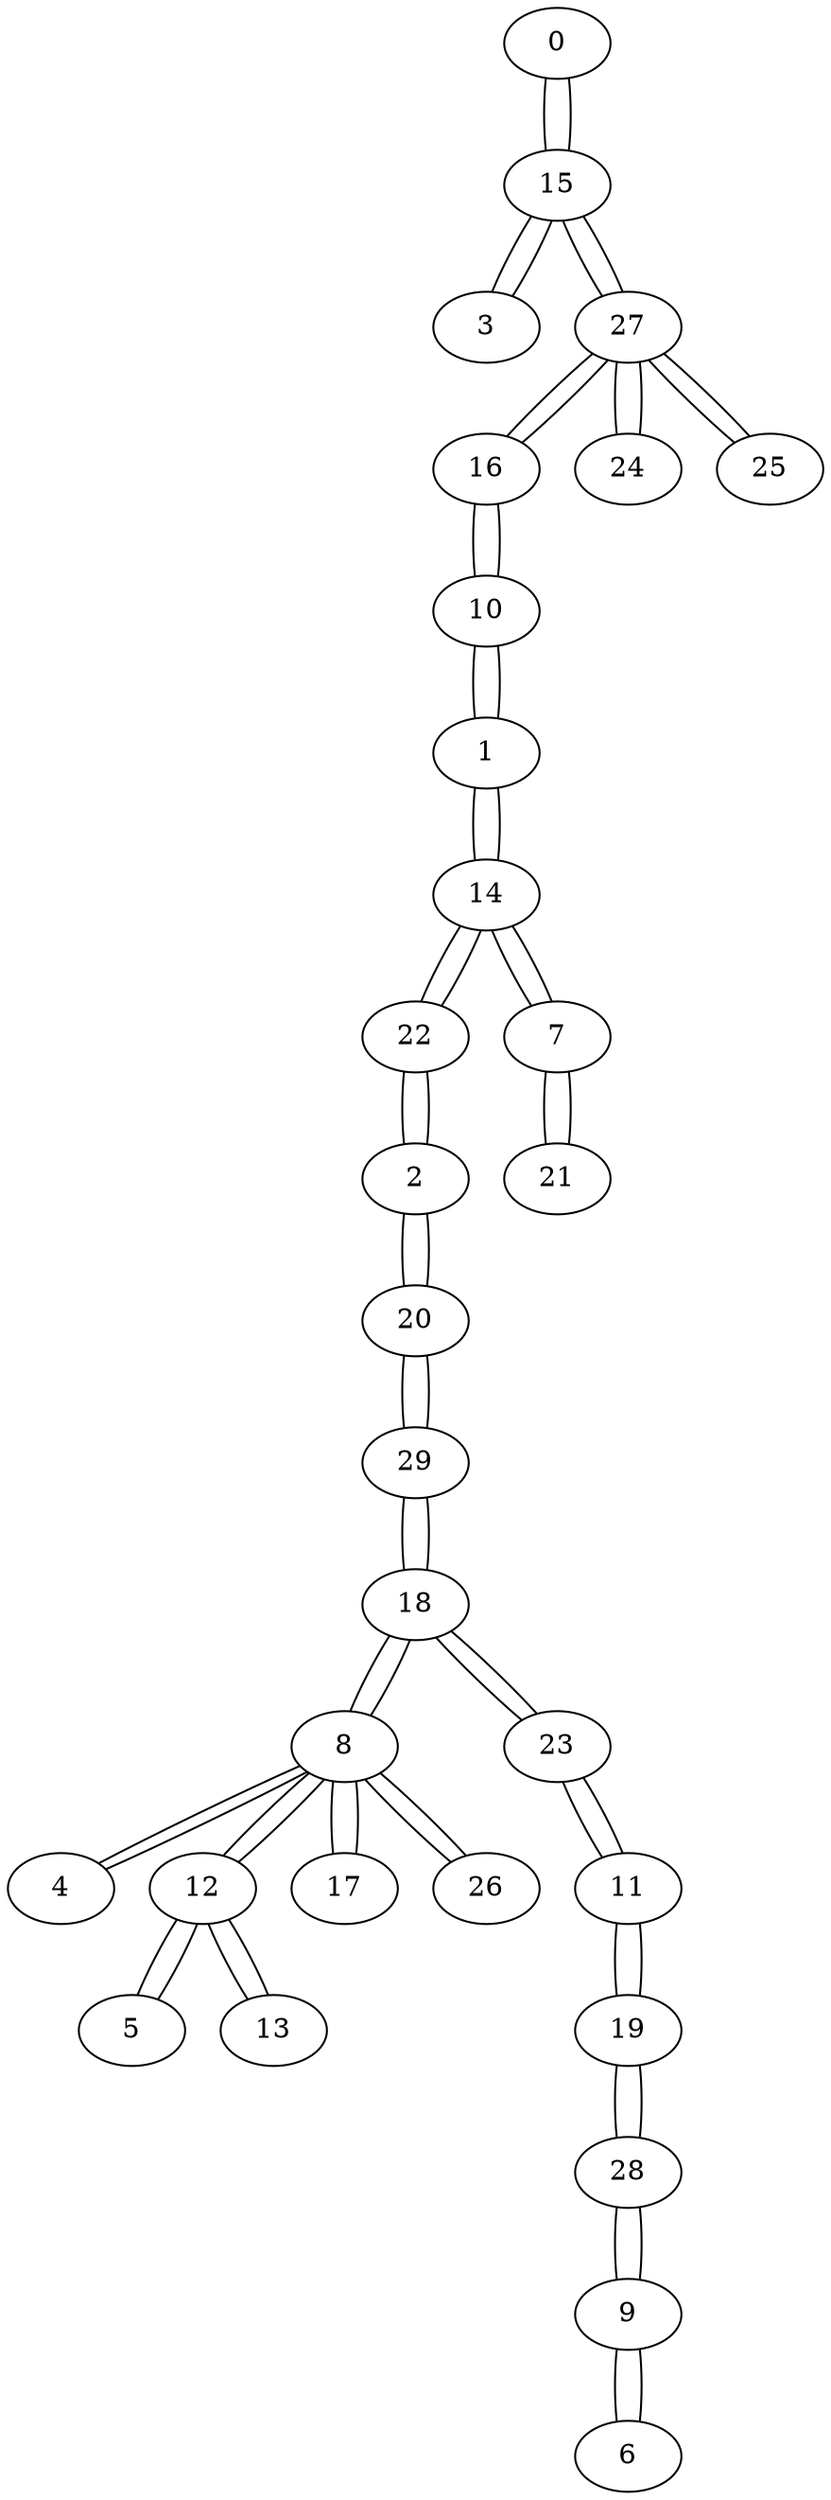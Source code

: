 graph {
0 -- 15 [ distancia=1 ]
1 -- 10 [ distancia=1 ]
1 -- 14 [ distancia=1 ]
2 -- 20 [ distancia=1 ]
2 -- 22 [ distancia=1 ]
3 -- 15 [ distancia=4 ]
4 -- 8 [ distancia=2 ]
5 -- 12 [ distancia=1 ]
6 -- 9 [ distancia=3 ]
7 -- 14 [ distancia=2 ]
7 -- 21 [ distancia=5 ]
8 -- 12 [ distancia=1 ]
8 -- 17 [ distancia=1 ]
8 -- 18 [ distancia=1 ]
8 -- 26 [ distancia=1 ]
8 -- 4 [ distancia=2 ]
9 -- 28 [ distancia=2 ]
9 -- 6 [ distancia=3 ]
10 -- 1 [ distancia=1 ]
10 -- 16 [ distancia=1 ]
11 -- 19 [ distancia=1 ]
11 -- 23 [ distancia=1 ]
12 -- 5 [ distancia=1 ]
12 -- 8 [ distancia=1 ]
12 -- 13 [ distancia=3 ]
13 -- 12 [ distancia=3 ]
14 -- 1 [ distancia=1 ]
14 -- 22 [ distancia=1 ]
14 -- 7 [ distancia=2 ]
15 -- 0 [ distancia=1 ]
15 -- 27 [ distancia=1 ]
15 -- 3 [ distancia=4 ]
16 -- 10 [ distancia=1 ]
16 -- 27 [ distancia=4 ]
17 -- 8 [ distancia=1 ]
18 -- 8 [ distancia=1 ]
18 -- 23 [ distancia=2 ]
18 -- 29 [ distancia=2 ]
19 -- 11 [ distancia=1 ]
19 -- 28 [ distancia=1 ]
20 -- 2 [ distancia=1 ]
20 -- 29 [ distancia=1 ]
21 -- 7 [ distancia=5 ]
22 -- 2 [ distancia=1 ]
22 -- 14 [ distancia=1 ]
23 -- 11 [ distancia=1 ]
23 -- 18 [ distancia=2 ]
24 -- 27 [ distancia=2 ]
25 -- 27 [ distancia=4 ]
26 -- 8 [ distancia=1 ]
27 -- 15 [ distancia=1 ]
27 -- 24 [ distancia=2 ]
27 -- 16 [ distancia=4 ]
27 -- 25 [ distancia=4 ]
28 -- 19 [ distancia=1 ]
28 -- 9 [ distancia=2 ]
29 -- 20 [ distancia=1 ]
29 -- 18 [ distancia=2 ]
}
